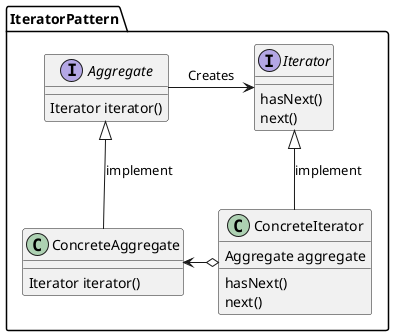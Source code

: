 @startuml Iterator

package IteratorPattern {

interface Iterator {
    hasNext()
    next()
}

interface Aggregate {
    Iterator iterator()
}

class ConcreteAggregate {
    Iterator iterator()
}

class ConcreteIterator {
    Aggregate aggregate

    hasNext()
    next()
}

Aggregate -> Iterator : Creates

Aggregate <|-- ConcreteAggregate : implement

Iterator <|-- ConcreteIterator : implement

ConcreteAggregate <-o ConcreteIterator
}

@enduml